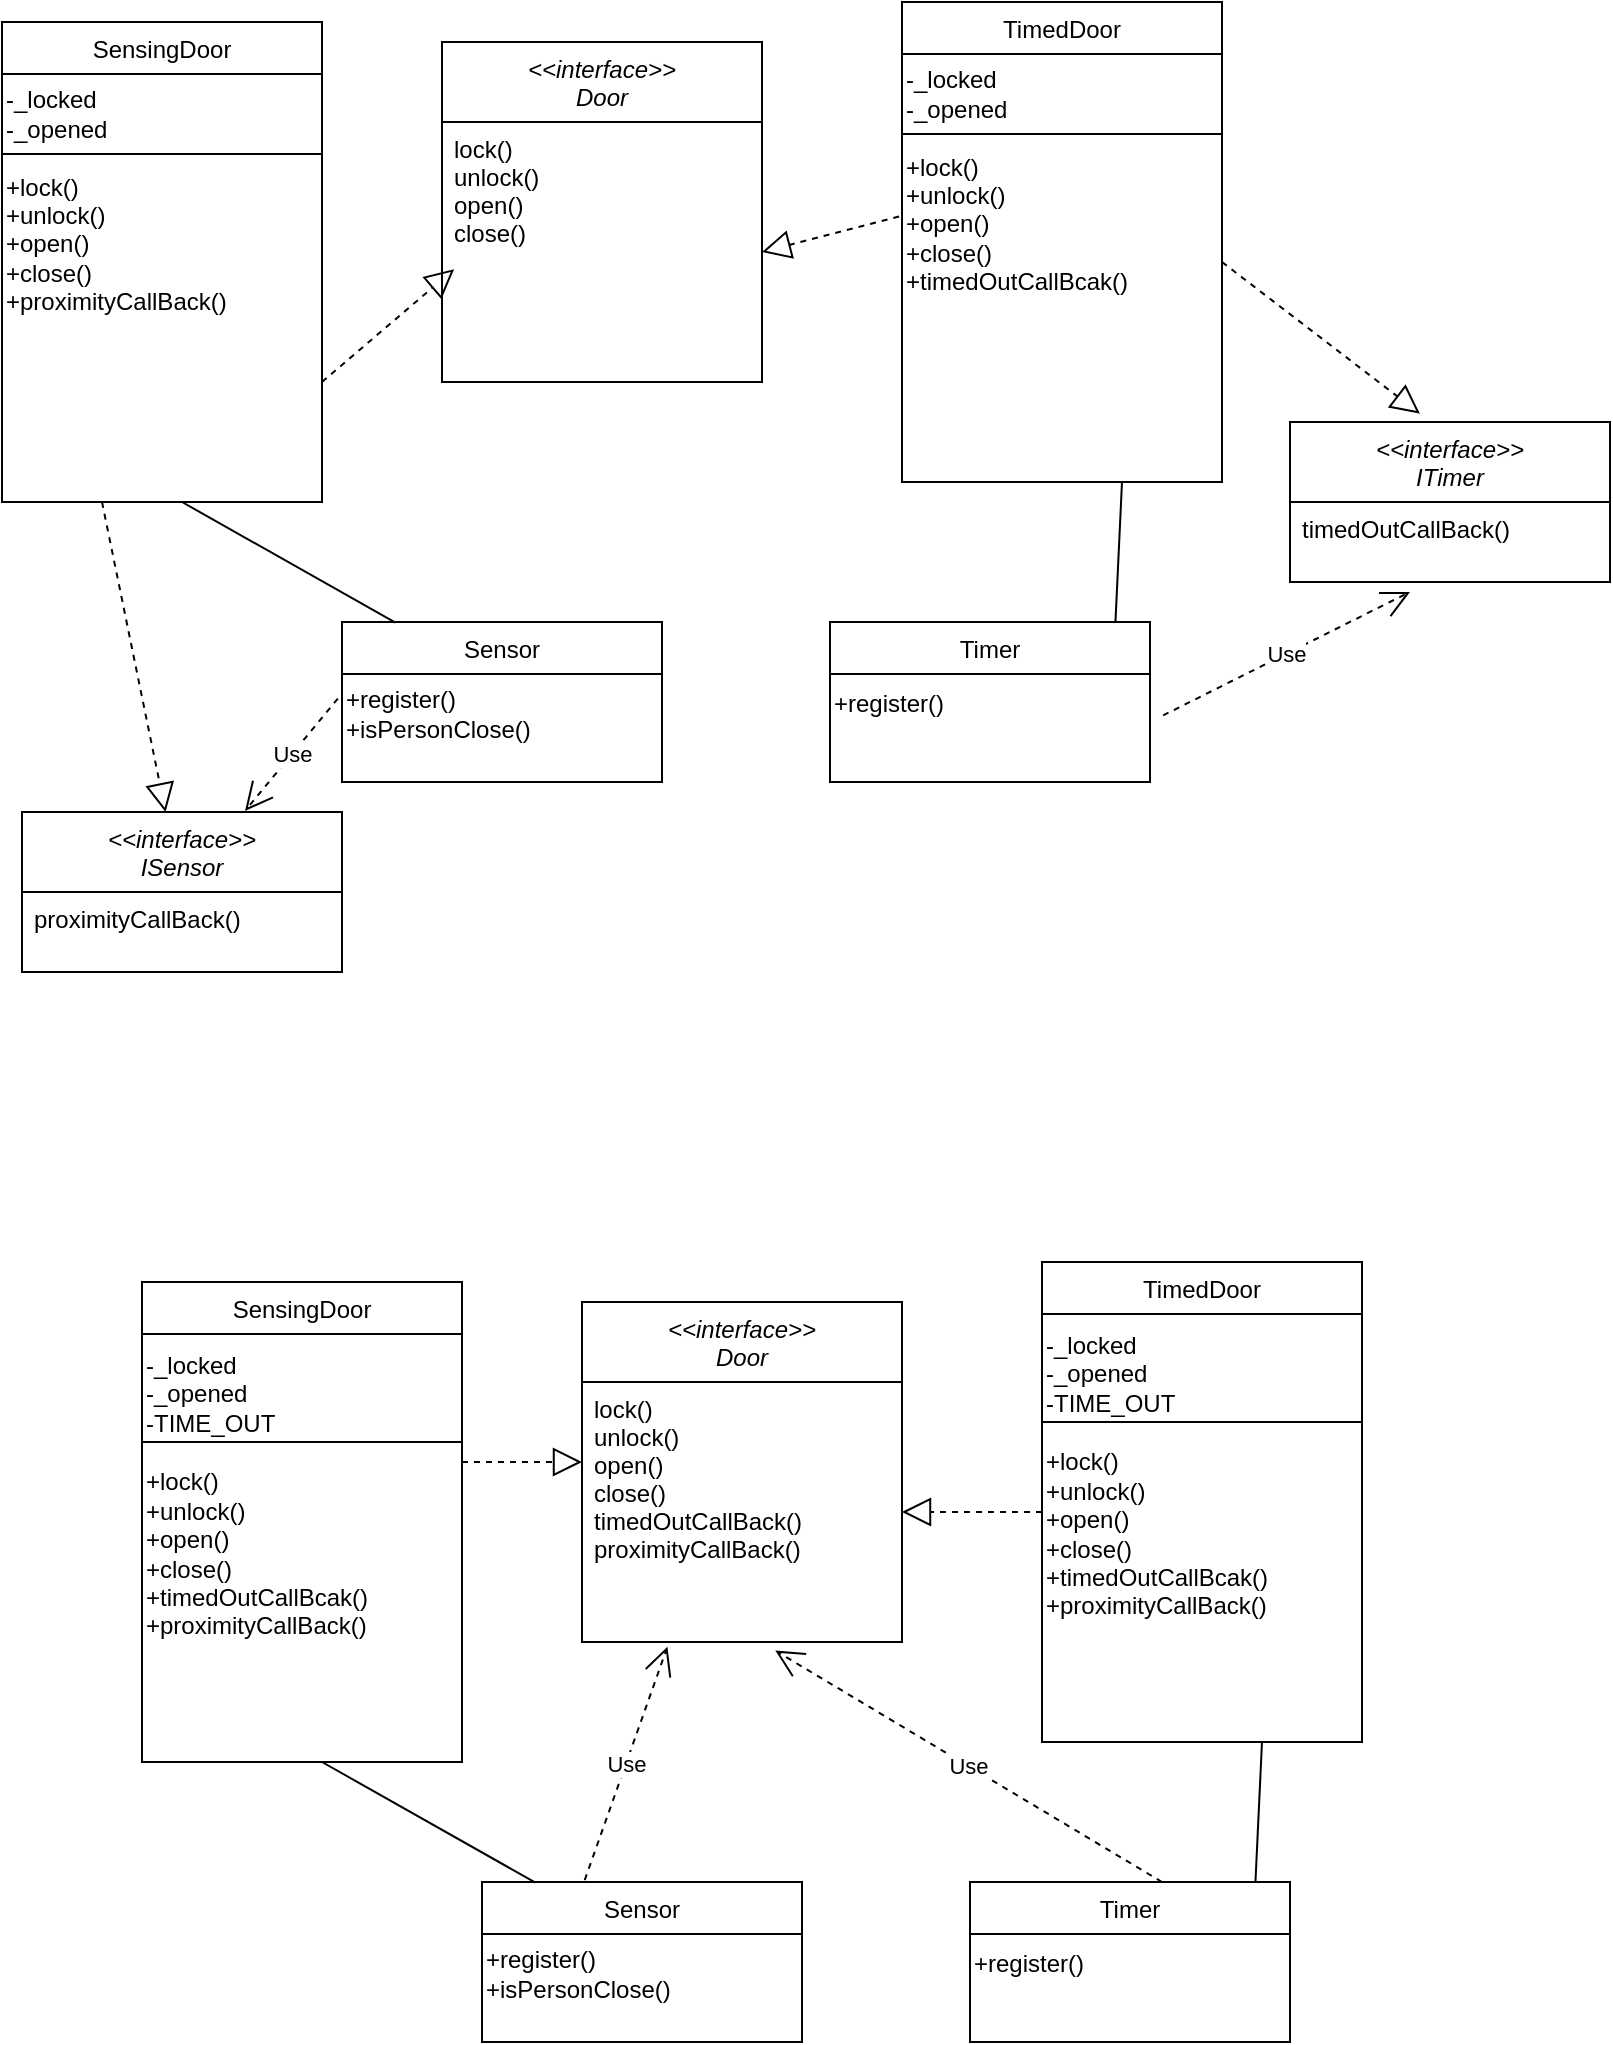 <mxfile version="20.4.0" type="device"><diagram id="C5RBs43oDa-KdzZeNtuy" name="Page-1"><mxGraphModel dx="1117" dy="576" grid="1" gridSize="10" guides="1" tooltips="1" connect="1" arrows="1" fold="1" page="1" pageScale="1" pageWidth="827" pageHeight="1169" math="0" shadow="0"><root><mxCell id="WIyWlLk6GJQsqaUBKTNV-0"/><mxCell id="WIyWlLk6GJQsqaUBKTNV-1" parent="WIyWlLk6GJQsqaUBKTNV-0"/><mxCell id="zkfFHV4jXpPFQw0GAbJ--0" value="&lt;&lt;interface&gt;&gt;&#10;Door" style="swimlane;fontStyle=2;align=center;verticalAlign=top;childLayout=stackLayout;horizontal=1;startSize=40;horizontalStack=0;resizeParent=1;resizeLast=0;collapsible=1;marginBottom=0;rounded=0;shadow=0;strokeWidth=1;" parent="WIyWlLk6GJQsqaUBKTNV-1" vertex="1"><mxGeometry x="220" y="120" width="160" height="170" as="geometry"><mxRectangle x="230" y="140" width="160" height="26" as="alternateBounds"/></mxGeometry></mxCell><mxCell id="zkfFHV4jXpPFQw0GAbJ--1" value="lock()&#10;unlock()&#10;open()&#10;close()&#10;" style="text;align=left;verticalAlign=top;spacingLeft=4;spacingRight=4;overflow=hidden;rotatable=0;points=[[0,0.5],[1,0.5]];portConstraint=eastwest;" parent="zkfFHV4jXpPFQw0GAbJ--0" vertex="1"><mxGeometry y="40" width="160" height="130" as="geometry"/></mxCell><mxCell id="zkfFHV4jXpPFQw0GAbJ--17" value="TimedDoor" style="swimlane;fontStyle=0;align=center;verticalAlign=top;childLayout=stackLayout;horizontal=1;startSize=26;horizontalStack=0;resizeParent=1;resizeLast=0;collapsible=1;marginBottom=0;rounded=0;shadow=0;strokeWidth=1;" parent="WIyWlLk6GJQsqaUBKTNV-1" vertex="1"><mxGeometry x="450" y="100" width="160" height="240" as="geometry"><mxRectangle x="550" y="140" width="160" height="26" as="alternateBounds"/></mxGeometry></mxCell><mxCell id="paydqDmjJ3cVOQh1bzok-0" value="-_locked&lt;br&gt;-_opened&lt;br&gt;" style="text;html=1;align=left;verticalAlign=middle;resizable=0;points=[];autosize=1;strokeColor=none;fillColor=none;" vertex="1" parent="zkfFHV4jXpPFQw0GAbJ--17"><mxGeometry y="26" width="160" height="40" as="geometry"/></mxCell><mxCell id="paydqDmjJ3cVOQh1bzok-1" value="" style="endArrow=none;html=1;rounded=0;" edge="1" parent="zkfFHV4jXpPFQw0GAbJ--17"><mxGeometry width="50" height="50" relative="1" as="geometry"><mxPoint y="66" as="sourcePoint"/><mxPoint x="160" y="66" as="targetPoint"/><Array as="points"><mxPoint x="72" y="66"/></Array></mxGeometry></mxCell><mxCell id="paydqDmjJ3cVOQh1bzok-2" value="+lock()&lt;br&gt;+unlock()&lt;br&gt;+open()&lt;br&gt;+close()&lt;br&gt;&lt;div style=&quot;&quot;&gt;&lt;span style=&quot;background-color: initial;&quot;&gt;+timedOutCallBcak()&lt;/span&gt;&lt;/div&gt;" style="text;html=1;align=left;verticalAlign=middle;resizable=0;points=[];autosize=1;strokeColor=none;fillColor=none;" vertex="1" parent="zkfFHV4jXpPFQw0GAbJ--17"><mxGeometry y="66" width="160" height="90" as="geometry"/></mxCell><mxCell id="paydqDmjJ3cVOQh1bzok-6" value="SensingDoor" style="swimlane;fontStyle=0;align=center;verticalAlign=top;childLayout=stackLayout;horizontal=1;startSize=26;horizontalStack=0;resizeParent=1;resizeLast=0;collapsible=1;marginBottom=0;rounded=0;shadow=0;strokeWidth=1;" vertex="1" parent="WIyWlLk6GJQsqaUBKTNV-1"><mxGeometry y="110" width="160" height="240" as="geometry"><mxRectangle x="550" y="140" width="160" height="26" as="alternateBounds"/></mxGeometry></mxCell><mxCell id="paydqDmjJ3cVOQh1bzok-7" value="-_locked&lt;br&gt;-_opened&lt;br&gt;" style="text;html=1;align=left;verticalAlign=middle;resizable=0;points=[];autosize=1;strokeColor=none;fillColor=none;" vertex="1" parent="paydqDmjJ3cVOQh1bzok-6"><mxGeometry y="26" width="160" height="40" as="geometry"/></mxCell><mxCell id="paydqDmjJ3cVOQh1bzok-8" value="" style="endArrow=none;html=1;rounded=0;" edge="1" parent="paydqDmjJ3cVOQh1bzok-6"><mxGeometry width="50" height="50" relative="1" as="geometry"><mxPoint y="66" as="sourcePoint"/><mxPoint x="160" y="66" as="targetPoint"/><Array as="points"/></mxGeometry></mxCell><mxCell id="paydqDmjJ3cVOQh1bzok-9" value="+lock()&lt;br&gt;+unlock()&lt;br&gt;+open()&lt;br&gt;+close()&lt;br&gt;&lt;div style=&quot;&quot;&gt;&lt;/div&gt;+proximityCallBack()" style="text;html=1;align=left;verticalAlign=middle;resizable=0;points=[];autosize=1;strokeColor=none;fillColor=none;" vertex="1" parent="paydqDmjJ3cVOQh1bzok-6"><mxGeometry y="66" width="160" height="90" as="geometry"/></mxCell><mxCell id="paydqDmjJ3cVOQh1bzok-10" value="" style="endArrow=block;dashed=1;endFill=0;endSize=12;html=1;rounded=0;entryX=0.406;entryY=-0.052;entryDx=0;entryDy=0;entryPerimeter=0;" edge="1" parent="WIyWlLk6GJQsqaUBKTNV-1" target="paydqDmjJ3cVOQh1bzok-51"><mxGeometry width="160" relative="1" as="geometry"><mxPoint x="610" y="230" as="sourcePoint"/><mxPoint x="540" y="290" as="targetPoint"/></mxGeometry></mxCell><mxCell id="paydqDmjJ3cVOQh1bzok-11" value="" style="endArrow=block;dashed=1;endFill=0;endSize=12;html=1;rounded=0;" edge="1" parent="WIyWlLk6GJQsqaUBKTNV-1" target="paydqDmjJ3cVOQh1bzok-49"><mxGeometry width="160" relative="1" as="geometry"><mxPoint x="50" y="350" as="sourcePoint"/><mxPoint x="220" y="200" as="targetPoint"/></mxGeometry></mxCell><mxCell id="paydqDmjJ3cVOQh1bzok-12" value="Sensor" style="swimlane;fontStyle=0;align=center;verticalAlign=top;childLayout=stackLayout;horizontal=1;startSize=26;horizontalStack=0;resizeParent=1;resizeLast=0;collapsible=1;marginBottom=0;rounded=0;shadow=0;strokeWidth=1;" vertex="1" parent="WIyWlLk6GJQsqaUBKTNV-1"><mxGeometry x="170" y="410" width="160" height="80" as="geometry"><mxRectangle x="550" y="140" width="160" height="26" as="alternateBounds"/></mxGeometry></mxCell><mxCell id="paydqDmjJ3cVOQh1bzok-15" value="+register()&lt;br&gt;+isPersonClose()" style="text;html=1;align=left;verticalAlign=middle;resizable=0;points=[];autosize=1;strokeColor=none;fillColor=none;" vertex="1" parent="paydqDmjJ3cVOQh1bzok-12"><mxGeometry y="26" width="160" height="40" as="geometry"/></mxCell><mxCell id="paydqDmjJ3cVOQh1bzok-20" value="Timer" style="swimlane;fontStyle=0;align=center;verticalAlign=top;childLayout=stackLayout;horizontal=1;startSize=26;horizontalStack=0;resizeParent=1;resizeLast=0;collapsible=1;marginBottom=0;rounded=0;shadow=0;strokeWidth=1;" vertex="1" parent="WIyWlLk6GJQsqaUBKTNV-1"><mxGeometry x="414" y="410" width="160" height="80" as="geometry"><mxRectangle x="550" y="140" width="160" height="26" as="alternateBounds"/></mxGeometry></mxCell><mxCell id="paydqDmjJ3cVOQh1bzok-21" value="+register()&lt;br&gt;" style="text;html=1;align=left;verticalAlign=middle;resizable=0;points=[];autosize=1;strokeColor=none;fillColor=none;" vertex="1" parent="paydqDmjJ3cVOQh1bzok-20"><mxGeometry y="26" width="160" height="30" as="geometry"/></mxCell><mxCell id="paydqDmjJ3cVOQh1bzok-26" value="" style="endArrow=none;html=1;rounded=0;exitX=0.167;exitY=0.004;exitDx=0;exitDy=0;exitPerimeter=0;" edge="1" parent="WIyWlLk6GJQsqaUBKTNV-1" source="paydqDmjJ3cVOQh1bzok-12"><mxGeometry width="50" height="50" relative="1" as="geometry"><mxPoint x="40" y="400" as="sourcePoint"/><mxPoint x="90" y="350" as="targetPoint"/></mxGeometry></mxCell><mxCell id="paydqDmjJ3cVOQh1bzok-27" value="" style="endArrow=none;html=1;rounded=0;exitX=0.167;exitY=0.004;exitDx=0;exitDy=0;exitPerimeter=0;" edge="1" parent="WIyWlLk6GJQsqaUBKTNV-1"><mxGeometry width="50" height="50" relative="1" as="geometry"><mxPoint x="556.72" y="410.0" as="sourcePoint"/><mxPoint x="560" y="340" as="targetPoint"/></mxGeometry></mxCell><mxCell id="paydqDmjJ3cVOQh1bzok-28" value="&lt;&lt;interface&gt;&gt;&#10;Door" style="swimlane;fontStyle=2;align=center;verticalAlign=top;childLayout=stackLayout;horizontal=1;startSize=40;horizontalStack=0;resizeParent=1;resizeLast=0;collapsible=1;marginBottom=0;rounded=0;shadow=0;strokeWidth=1;" vertex="1" parent="WIyWlLk6GJQsqaUBKTNV-1"><mxGeometry x="290" y="750" width="160" height="170" as="geometry"><mxRectangle x="230" y="140" width="160" height="26" as="alternateBounds"/></mxGeometry></mxCell><mxCell id="paydqDmjJ3cVOQh1bzok-29" value="lock()&#10;unlock()&#10;open()&#10;close()&#10;timedOutCallBack()&#10;proximityCallBack()" style="text;align=left;verticalAlign=top;spacingLeft=4;spacingRight=4;overflow=hidden;rotatable=0;points=[[0,0.5],[1,0.5]];portConstraint=eastwest;" vertex="1" parent="paydqDmjJ3cVOQh1bzok-28"><mxGeometry y="40" width="160" height="130" as="geometry"/></mxCell><mxCell id="paydqDmjJ3cVOQh1bzok-30" value="TimedDoor" style="swimlane;fontStyle=0;align=center;verticalAlign=top;childLayout=stackLayout;horizontal=1;startSize=26;horizontalStack=0;resizeParent=1;resizeLast=0;collapsible=1;marginBottom=0;rounded=0;shadow=0;strokeWidth=1;" vertex="1" parent="WIyWlLk6GJQsqaUBKTNV-1"><mxGeometry x="520" y="730" width="160" height="240" as="geometry"><mxRectangle x="550" y="140" width="160" height="26" as="alternateBounds"/></mxGeometry></mxCell><mxCell id="paydqDmjJ3cVOQh1bzok-31" value="-_locked&lt;br&gt;-_opened&lt;br&gt;-TIME_OUT" style="text;html=1;align=left;verticalAlign=middle;resizable=0;points=[];autosize=1;strokeColor=none;fillColor=none;" vertex="1" parent="paydqDmjJ3cVOQh1bzok-30"><mxGeometry y="26" width="160" height="60" as="geometry"/></mxCell><mxCell id="paydqDmjJ3cVOQh1bzok-32" value="" style="endArrow=none;html=1;rounded=0;" edge="1" parent="paydqDmjJ3cVOQh1bzok-30"><mxGeometry width="50" height="50" relative="1" as="geometry"><mxPoint y="80" as="sourcePoint"/><mxPoint x="160" y="80" as="targetPoint"/><Array as="points"><mxPoint x="72" y="80"/></Array></mxGeometry></mxCell><mxCell id="paydqDmjJ3cVOQh1bzok-33" value="+lock()&lt;br&gt;+unlock()&lt;br&gt;+open()&lt;br&gt;+close()&lt;br&gt;&lt;div style=&quot;&quot;&gt;&lt;span style=&quot;background-color: initial;&quot;&gt;+timedOutCallBcak()&lt;/span&gt;&lt;/div&gt;+proximityCallBack()&lt;br&gt;" style="text;html=1;align=left;verticalAlign=middle;resizable=0;points=[];autosize=1;strokeColor=none;fillColor=none;" vertex="1" parent="paydqDmjJ3cVOQh1bzok-30"><mxGeometry y="86" width="160" height="100" as="geometry"/></mxCell><mxCell id="paydqDmjJ3cVOQh1bzok-34" value="SensingDoor" style="swimlane;fontStyle=0;align=center;verticalAlign=top;childLayout=stackLayout;horizontal=1;startSize=26;horizontalStack=0;resizeParent=1;resizeLast=0;collapsible=1;marginBottom=0;rounded=0;shadow=0;strokeWidth=1;" vertex="1" parent="WIyWlLk6GJQsqaUBKTNV-1"><mxGeometry x="70" y="740" width="160" height="240" as="geometry"><mxRectangle x="550" y="140" width="160" height="26" as="alternateBounds"/></mxGeometry></mxCell><mxCell id="paydqDmjJ3cVOQh1bzok-35" value="-_locked&lt;br&gt;-_opened&lt;br&gt;-TIME_OUT" style="text;html=1;align=left;verticalAlign=middle;resizable=0;points=[];autosize=1;strokeColor=none;fillColor=none;" vertex="1" parent="paydqDmjJ3cVOQh1bzok-34"><mxGeometry y="26" width="160" height="60" as="geometry"/></mxCell><mxCell id="paydqDmjJ3cVOQh1bzok-36" value="" style="endArrow=none;html=1;rounded=0;" edge="1" parent="paydqDmjJ3cVOQh1bzok-34"><mxGeometry width="50" height="50" relative="1" as="geometry"><mxPoint y="80" as="sourcePoint"/><mxPoint x="160" y="80" as="targetPoint"/><Array as="points"><mxPoint x="72" y="80"/></Array></mxGeometry></mxCell><mxCell id="paydqDmjJ3cVOQh1bzok-37" value="+lock()&lt;br&gt;+unlock()&lt;br&gt;+open()&lt;br&gt;+close()&lt;br&gt;&lt;div style=&quot;&quot;&gt;&lt;span style=&quot;background-color: initial;&quot;&gt;+timedOutCallBcak()&lt;/span&gt;&lt;/div&gt;+proximityCallBack()&lt;br&gt;" style="text;html=1;align=left;verticalAlign=middle;resizable=0;points=[];autosize=1;strokeColor=none;fillColor=none;" vertex="1" parent="paydqDmjJ3cVOQh1bzok-34"><mxGeometry y="86" width="160" height="100" as="geometry"/></mxCell><mxCell id="paydqDmjJ3cVOQh1bzok-38" value="" style="endArrow=block;dashed=1;endFill=0;endSize=12;html=1;rounded=0;entryX=1;entryY=0.5;entryDx=0;entryDy=0;" edge="1" parent="WIyWlLk6GJQsqaUBKTNV-1" target="paydqDmjJ3cVOQh1bzok-29"><mxGeometry width="160" relative="1" as="geometry"><mxPoint x="520" y="855" as="sourcePoint"/><mxPoint x="610" y="920" as="targetPoint"/></mxGeometry></mxCell><mxCell id="paydqDmjJ3cVOQh1bzok-39" value="" style="endArrow=block;dashed=1;endFill=0;endSize=12;html=1;rounded=0;" edge="1" parent="WIyWlLk6GJQsqaUBKTNV-1"><mxGeometry width="160" relative="1" as="geometry"><mxPoint x="230" y="830" as="sourcePoint"/><mxPoint x="290" y="830" as="targetPoint"/></mxGeometry></mxCell><mxCell id="paydqDmjJ3cVOQh1bzok-40" value="Sensor" style="swimlane;fontStyle=0;align=center;verticalAlign=top;childLayout=stackLayout;horizontal=1;startSize=26;horizontalStack=0;resizeParent=1;resizeLast=0;collapsible=1;marginBottom=0;rounded=0;shadow=0;strokeWidth=1;" vertex="1" parent="WIyWlLk6GJQsqaUBKTNV-1"><mxGeometry x="240" y="1040" width="160" height="80" as="geometry"><mxRectangle x="550" y="140" width="160" height="26" as="alternateBounds"/></mxGeometry></mxCell><mxCell id="paydqDmjJ3cVOQh1bzok-41" value="+register()&lt;br&gt;+isPersonClose()" style="text;html=1;align=left;verticalAlign=middle;resizable=0;points=[];autosize=1;strokeColor=none;fillColor=none;" vertex="1" parent="paydqDmjJ3cVOQh1bzok-40"><mxGeometry y="26" width="160" height="40" as="geometry"/></mxCell><mxCell id="paydqDmjJ3cVOQh1bzok-42" value="Timer" style="swimlane;fontStyle=0;align=center;verticalAlign=top;childLayout=stackLayout;horizontal=1;startSize=26;horizontalStack=0;resizeParent=1;resizeLast=0;collapsible=1;marginBottom=0;rounded=0;shadow=0;strokeWidth=1;" vertex="1" parent="WIyWlLk6GJQsqaUBKTNV-1"><mxGeometry x="484" y="1040" width="160" height="80" as="geometry"><mxRectangle x="550" y="140" width="160" height="26" as="alternateBounds"/></mxGeometry></mxCell><mxCell id="paydqDmjJ3cVOQh1bzok-43" value="+register()&lt;br&gt;" style="text;html=1;align=left;verticalAlign=middle;resizable=0;points=[];autosize=1;strokeColor=none;fillColor=none;" vertex="1" parent="paydqDmjJ3cVOQh1bzok-42"><mxGeometry y="26" width="160" height="30" as="geometry"/></mxCell><mxCell id="paydqDmjJ3cVOQh1bzok-44" value="Use" style="endArrow=open;endSize=12;dashed=1;html=1;rounded=0;entryX=0.267;entryY=1.018;entryDx=0;entryDy=0;entryPerimeter=0;exitX=0.321;exitY=-0.012;exitDx=0;exitDy=0;exitPerimeter=0;" edge="1" parent="WIyWlLk6GJQsqaUBKTNV-1" source="paydqDmjJ3cVOQh1bzok-40" target="paydqDmjJ3cVOQh1bzok-29"><mxGeometry width="160" relative="1" as="geometry"><mxPoint x="220" y="1029" as="sourcePoint"/><mxPoint x="380" y="1029" as="targetPoint"/></mxGeometry></mxCell><mxCell id="paydqDmjJ3cVOQh1bzok-45" value="Use" style="endArrow=open;endSize=12;dashed=1;html=1;rounded=0;entryX=0.604;entryY=1.033;entryDx=0;entryDy=0;entryPerimeter=0;" edge="1" parent="WIyWlLk6GJQsqaUBKTNV-1" target="paydqDmjJ3cVOQh1bzok-29"><mxGeometry width="160" relative="1" as="geometry"><mxPoint x="580" y="1040" as="sourcePoint"/><mxPoint x="610" y="1020" as="targetPoint"/></mxGeometry></mxCell><mxCell id="paydqDmjJ3cVOQh1bzok-46" value="" style="endArrow=none;html=1;rounded=0;exitX=0.167;exitY=0.004;exitDx=0;exitDy=0;exitPerimeter=0;" edge="1" parent="WIyWlLk6GJQsqaUBKTNV-1" source="paydqDmjJ3cVOQh1bzok-40"><mxGeometry width="50" height="50" relative="1" as="geometry"><mxPoint x="110" y="1030" as="sourcePoint"/><mxPoint x="160" y="980" as="targetPoint"/></mxGeometry></mxCell><mxCell id="paydqDmjJ3cVOQh1bzok-47" value="" style="endArrow=none;html=1;rounded=0;exitX=0.167;exitY=0.004;exitDx=0;exitDy=0;exitPerimeter=0;" edge="1" parent="WIyWlLk6GJQsqaUBKTNV-1"><mxGeometry width="50" height="50" relative="1" as="geometry"><mxPoint x="626.72" y="1040" as="sourcePoint"/><mxPoint x="630" y="970" as="targetPoint"/></mxGeometry></mxCell><mxCell id="paydqDmjJ3cVOQh1bzok-49" value="&lt;&lt;interface&gt;&gt;&#10;ISensor" style="swimlane;fontStyle=2;align=center;verticalAlign=top;childLayout=stackLayout;horizontal=1;startSize=40;horizontalStack=0;resizeParent=1;resizeLast=0;collapsible=1;marginBottom=0;rounded=0;shadow=0;strokeWidth=1;" vertex="1" parent="WIyWlLk6GJQsqaUBKTNV-1"><mxGeometry x="10" y="505" width="160" height="80" as="geometry"><mxRectangle x="230" y="140" width="160" height="26" as="alternateBounds"/></mxGeometry></mxCell><mxCell id="paydqDmjJ3cVOQh1bzok-50" value="proximityCallBack()" style="text;align=left;verticalAlign=top;spacingLeft=4;spacingRight=4;overflow=hidden;rotatable=0;points=[[0,0.5],[1,0.5]];portConstraint=eastwest;" vertex="1" parent="paydqDmjJ3cVOQh1bzok-49"><mxGeometry y="40" width="160" height="40" as="geometry"/></mxCell><mxCell id="paydqDmjJ3cVOQh1bzok-51" value="&lt;&lt;interface&gt;&gt;&#10;ITimer" style="swimlane;fontStyle=2;align=center;verticalAlign=top;childLayout=stackLayout;horizontal=1;startSize=40;horizontalStack=0;resizeParent=1;resizeLast=0;collapsible=1;marginBottom=0;rounded=0;shadow=0;strokeWidth=1;" vertex="1" parent="WIyWlLk6GJQsqaUBKTNV-1"><mxGeometry x="644" y="310" width="160" height="80" as="geometry"><mxRectangle x="230" y="140" width="160" height="26" as="alternateBounds"/></mxGeometry></mxCell><mxCell id="paydqDmjJ3cVOQh1bzok-52" value="timedOutCallBack()" style="text;align=left;verticalAlign=top;spacingLeft=4;spacingRight=4;overflow=hidden;rotatable=0;points=[[0,0.5],[1,0.5]];portConstraint=eastwest;" vertex="1" parent="paydqDmjJ3cVOQh1bzok-51"><mxGeometry y="40" width="160" height="40" as="geometry"/></mxCell><mxCell id="paydqDmjJ3cVOQh1bzok-53" value="Use" style="endArrow=open;endSize=12;dashed=1;html=1;rounded=0;exitX=1.041;exitY=0.69;exitDx=0;exitDy=0;exitPerimeter=0;entryX=0.375;entryY=1.124;entryDx=0;entryDy=0;entryPerimeter=0;" edge="1" parent="WIyWlLk6GJQsqaUBKTNV-1" source="paydqDmjJ3cVOQh1bzok-21" target="paydqDmjJ3cVOQh1bzok-52"><mxGeometry width="160" relative="1" as="geometry"><mxPoint x="490" y="380" as="sourcePoint"/><mxPoint x="650" y="380" as="targetPoint"/></mxGeometry></mxCell><mxCell id="paydqDmjJ3cVOQh1bzok-54" value="Use" style="endArrow=open;endSize=12;dashed=1;html=1;rounded=0;exitX=-0.013;exitY=0.307;exitDx=0;exitDy=0;exitPerimeter=0;entryX=0.697;entryY=-0.007;entryDx=0;entryDy=0;entryPerimeter=0;" edge="1" parent="WIyWlLk6GJQsqaUBKTNV-1" source="paydqDmjJ3cVOQh1bzok-15" target="paydqDmjJ3cVOQh1bzok-49"><mxGeometry width="160" relative="1" as="geometry"><mxPoint x="180" y="580" as="sourcePoint"/><mxPoint x="220" y="500" as="targetPoint"/></mxGeometry></mxCell><mxCell id="paydqDmjJ3cVOQh1bzok-55" value="" style="endArrow=block;dashed=1;endFill=0;endSize=12;html=1;rounded=0;entryX=0.038;entryY=0.566;entryDx=0;entryDy=0;entryPerimeter=0;exitX=1;exitY=0.75;exitDx=0;exitDy=0;" edge="1" parent="WIyWlLk6GJQsqaUBKTNV-1" source="paydqDmjJ3cVOQh1bzok-6" target="zkfFHV4jXpPFQw0GAbJ--1"><mxGeometry width="160" relative="1" as="geometry"><mxPoint x="300" y="410" as="sourcePoint"/><mxPoint x="398.96" y="485.84" as="targetPoint"/></mxGeometry></mxCell><mxCell id="paydqDmjJ3cVOQh1bzok-56" value="" style="endArrow=block;dashed=1;endFill=0;endSize=12;html=1;rounded=0;entryX=1;entryY=0.5;entryDx=0;entryDy=0;exitX=-0.009;exitY=0.458;exitDx=0;exitDy=0;exitPerimeter=0;" edge="1" parent="WIyWlLk6GJQsqaUBKTNV-1" source="paydqDmjJ3cVOQh1bzok-2" target="zkfFHV4jXpPFQw0GAbJ--1"><mxGeometry width="160" relative="1" as="geometry"><mxPoint x="480" y="410" as="sourcePoint"/><mxPoint x="259.92" y="301.04" as="targetPoint"/></mxGeometry></mxCell></root></mxGraphModel></diagram></mxfile>